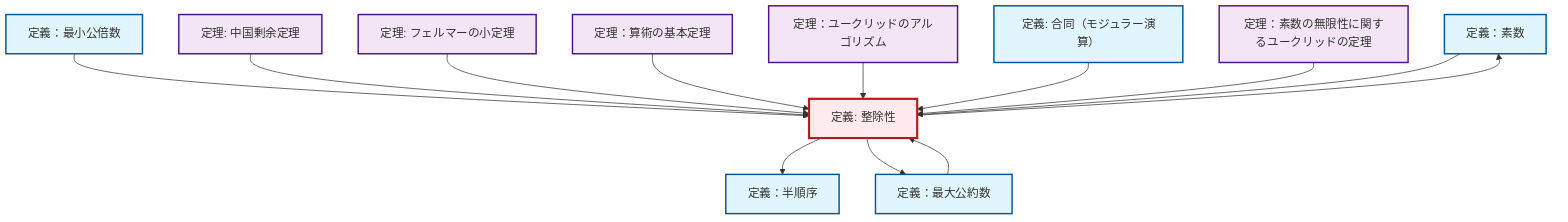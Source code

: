 graph TD
    classDef definition fill:#e1f5fe,stroke:#01579b,stroke-width:2px
    classDef theorem fill:#f3e5f5,stroke:#4a148c,stroke-width:2px
    classDef axiom fill:#fff3e0,stroke:#e65100,stroke-width:2px
    classDef example fill:#e8f5e9,stroke:#1b5e20,stroke-width:2px
    classDef current fill:#ffebee,stroke:#b71c1c,stroke-width:3px
    def-prime["定義：素数"]:::definition
    thm-euclidean-algorithm["定理：ユークリッドのアルゴリズム"]:::theorem
    thm-euclid-infinitude-primes["定理：素数の無限性に関するユークリッドの定理"]:::theorem
    thm-fundamental-arithmetic["定理：算術の基本定理"]:::theorem
    def-lcm["定義：最小公倍数"]:::definition
    def-partial-order["定義：半順序"]:::definition
    def-congruence["定義: 合同（モジュラー演算）"]:::definition
    def-divisibility["定義: 整除性"]:::definition
    thm-fermat-little["定理: フェルマーの小定理"]:::theorem
    thm-chinese-remainder["定理: 中国剰余定理"]:::theorem
    def-gcd["定義：最大公約数"]:::definition
    def-lcm --> def-divisibility
    thm-chinese-remainder --> def-divisibility
    thm-fermat-little --> def-divisibility
    def-gcd --> def-divisibility
    def-divisibility --> def-prime
    def-divisibility --> def-partial-order
    thm-fundamental-arithmetic --> def-divisibility
    thm-euclidean-algorithm --> def-divisibility
    def-divisibility --> def-gcd
    def-congruence --> def-divisibility
    thm-euclid-infinitude-primes --> def-divisibility
    def-prime --> def-divisibility
    class def-divisibility current